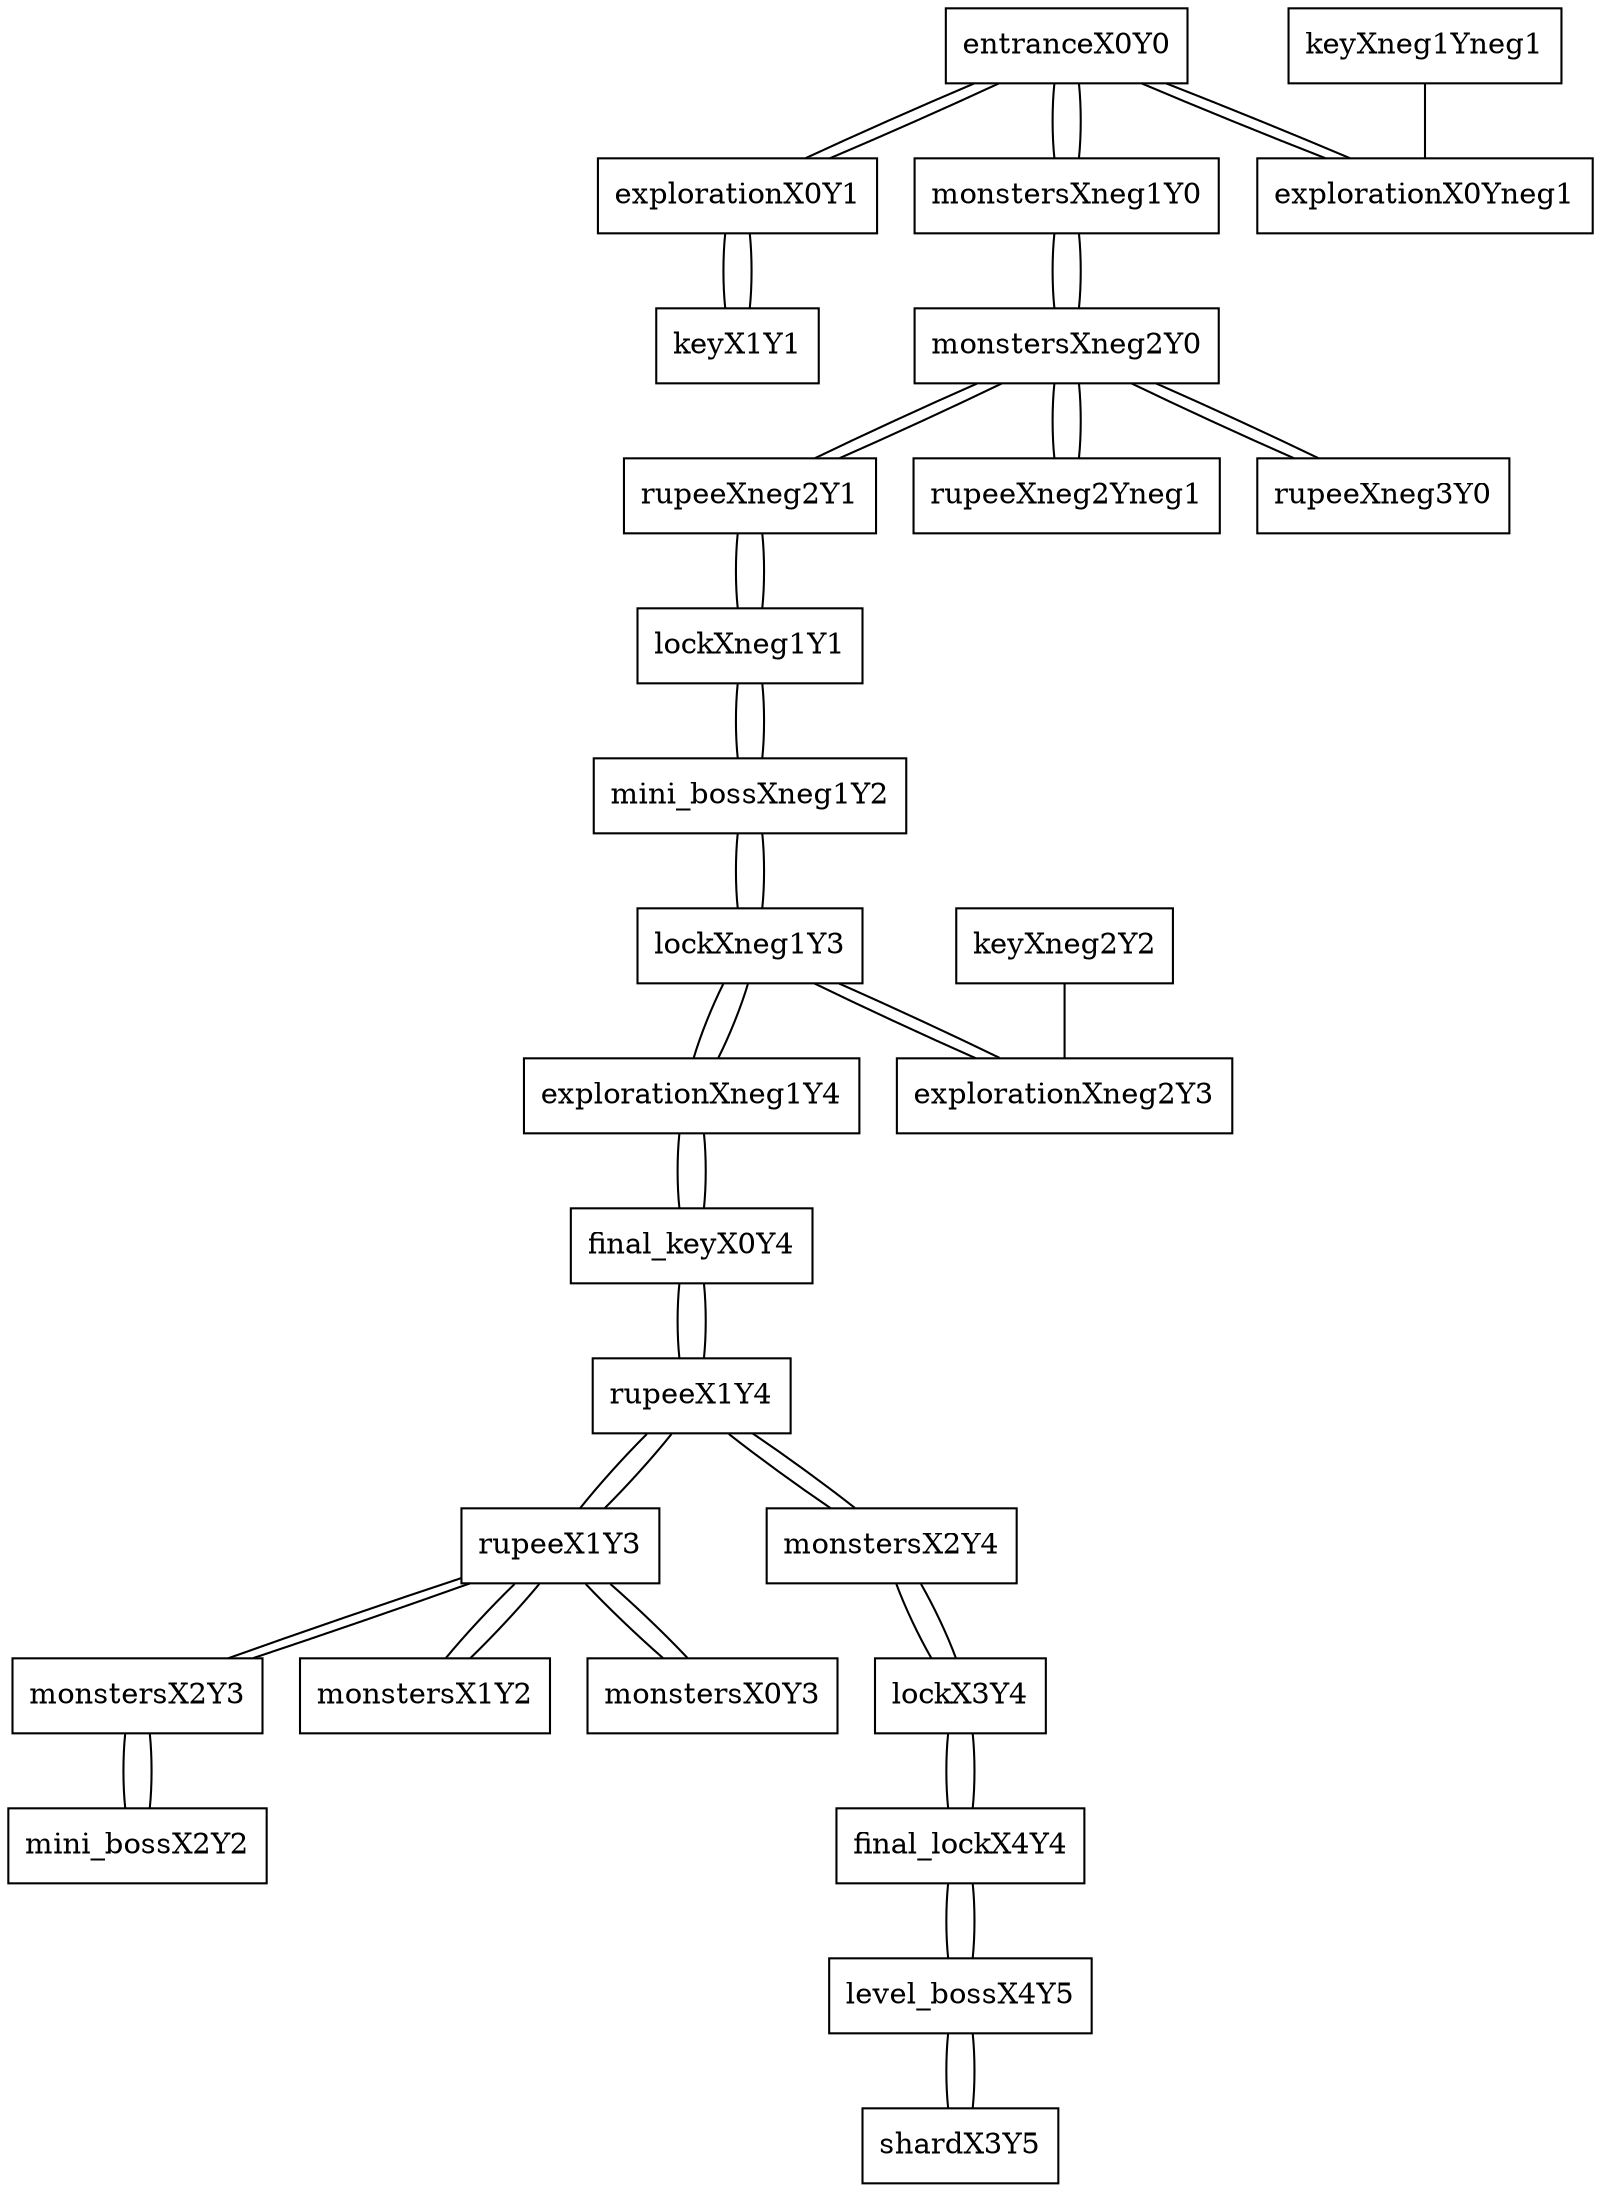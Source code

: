 graph space {

node [shape="box"]; entranceX0Y0 [pad="1.5,0.0" pos="0,0!"]; explorationX0Y1 [pad="1.5,0.0" pos="0,1!"]; keyX1Y1 [pad="1.5,0.0" pos="1,1!"]; monstersXneg1Y0 [pad="1.5,0.0" pos="-1,0!"]; monstersXneg2Y0 [pad="1.5,0.0" pos="-2,0!"]; rupeeXneg2Y1 [pad="1.5,0.0" pos="-2,1!"]; rupeeXneg2Yneg1 [pad="1.5,0.0" pos="-2,-1!"]; rupeeXneg3Y0 [pad="1.5,0.0" pos="-3,0!"]; explorationX0Yneg1 [pad="1.5,0.0" pos="0,-1!"]; keyXneg1Yneg1 [pad="1.5,0.0" pos="-1,-1!"]; lockXneg1Y1 [pad="1.5,0.0" pos="-1,1!"]; mini_bossXneg1Y2 [pad="1.5,0.0" pos="-1,2!"]; lockXneg1Y3 [pad="1.5,0.0" pos="-1,3!"]; explorationXneg1Y4 [pad="1.5,0.0" pos="-1,4!"]; final_keyX0Y4 [pad="1.5,0.0" pos="0,4!"]; explorationXneg2Y3 [pad="1.5,0.0" pos="-2,3!"]; keyXneg2Y2 [pad="1.5,0.0" pos="-2,2!"]; rupeeX1Y4 [pad="1.5,0.0" pos="1,4!"]; rupeeX1Y3 [pad="1.5,0.0" pos="1,3!"]; monstersX2Y3 [pad="1.5,0.0" pos="2,3!"]; monstersX1Y2 [pad="1.5,0.0" pos="1,2!"]; monstersX0Y3 [pad="1.5,0.0" pos="0,3!"]; monstersX2Y4 [pad="1.5,0.0" pos="2,4!"]; mini_bossX2Y2 [pad="1.5,0.0" pos="2,2!"]; lockX3Y4 [pad="1.5,0.0" pos="3,4!"]; final_lockX4Y4 [pad="1.5,0.0" pos="4,4!"]; level_bossX4Y5 [pad="1.5,0.0" pos="4,5!"]; shardX3Y5 [pad="1.5,0.0" pos="3,5!"]; 
entranceX0Y0 -- monstersXneg1Y0;
entranceX0Y0 -- explorationX0Y1;
entranceX0Y0 -- explorationX0Yneg1;
explorationX0Y1 -- keyX1Y1;
explorationX0Y1 -- entranceX0Y0;
keyX1Y1 -- explorationX0Y1;
monstersXneg1Y0 -- monstersXneg2Y0;
monstersXneg1Y0 -- entranceX0Y0;
monstersXneg2Y0 -- rupeeXneg2Yneg1;
monstersXneg2Y0 -- rupeeXneg3Y0;
monstersXneg2Y0 -- rupeeXneg2Y1;
monstersXneg2Y0 -- monstersXneg1Y0;
rupeeXneg2Y1 -- monstersXneg2Y0;
rupeeXneg2Y1 -- lockXneg1Y1;
rupeeXneg2Yneg1 -- monstersXneg2Y0;
rupeeXneg3Y0 -- monstersXneg2Y0;
explorationX0Yneg1 -- entranceX0Y0;
keyXneg1Yneg1 -- explorationX0Yneg1;
lockXneg1Y1 -- rupeeXneg2Y1;
lockXneg1Y1 -- mini_bossXneg1Y2;
mini_bossXneg1Y2 -- lockXneg1Y3;
mini_bossXneg1Y2 -- lockXneg1Y1;
lockXneg1Y3 -- explorationXneg2Y3;
lockXneg1Y3 -- explorationXneg1Y4;
lockXneg1Y3 -- mini_bossXneg1Y2;
explorationXneg1Y4 -- final_keyX0Y4;
explorationXneg1Y4 -- lockXneg1Y3;
final_keyX0Y4 -- rupeeX1Y4;
final_keyX0Y4 -- explorationXneg1Y4;
explorationXneg2Y3 -- lockXneg1Y3;
keyXneg2Y2 -- explorationXneg2Y3;
rupeeX1Y4 -- final_keyX0Y4;
rupeeX1Y4 -- rupeeX1Y3;
rupeeX1Y4 -- monstersX2Y4;
rupeeX1Y3 -- monstersX2Y3;
rupeeX1Y3 -- monstersX1Y2;
rupeeX1Y3 -- monstersX0Y3;
rupeeX1Y3 -- rupeeX1Y4;
monstersX2Y3 -- rupeeX1Y3;
monstersX2Y3 -- mini_bossX2Y2;
monstersX1Y2 -- rupeeX1Y3;
monstersX0Y3 -- rupeeX1Y3;
monstersX2Y4 -- rupeeX1Y4;
monstersX2Y4 -- lockX3Y4;
mini_bossX2Y2 -- monstersX2Y3;
lockX3Y4 -- monstersX2Y4;
lockX3Y4 -- final_lockX4Y4;
final_lockX4Y4 -- lockX3Y4;
final_lockX4Y4 -- level_bossX4Y5;
level_bossX4Y5 -- shardX3Y5;
level_bossX4Y5 -- final_lockX4Y4;
shardX3Y5 -- level_bossX4Y5;
}